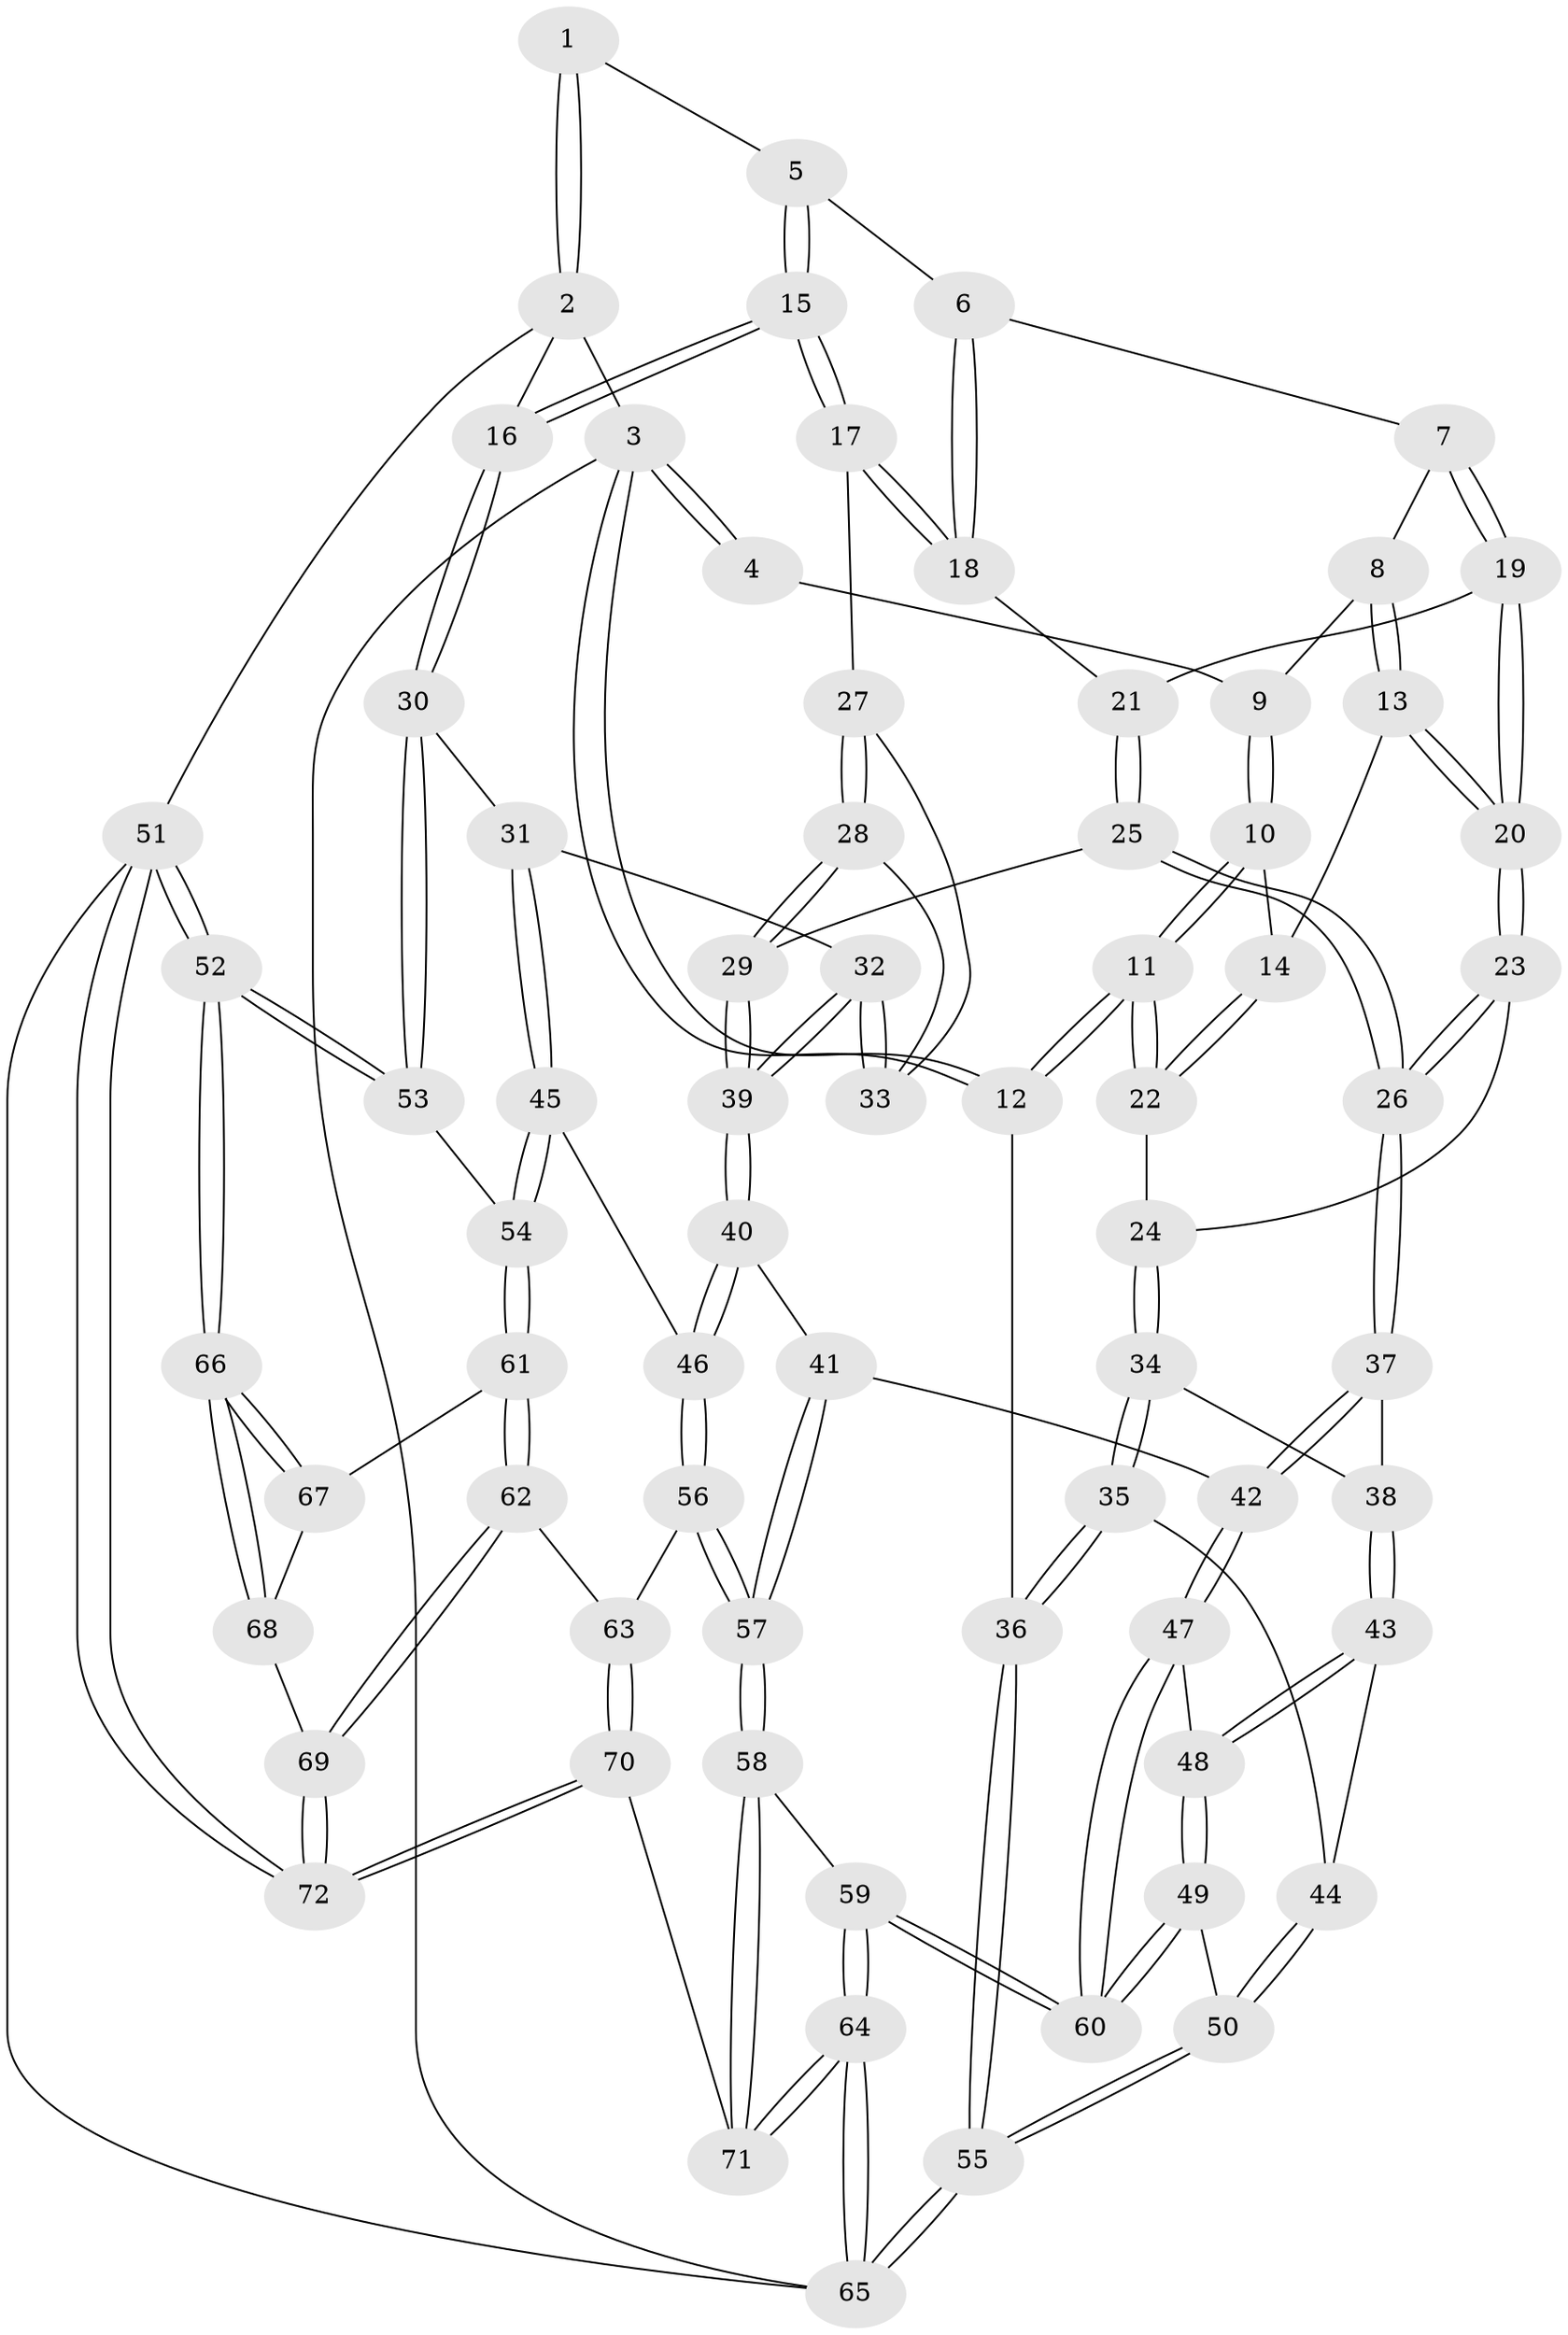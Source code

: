 // coarse degree distribution, {2: 0.22727272727272727, 4: 0.3181818181818182, 5: 0.045454545454545456, 3: 0.36363636363636365, 7: 0.045454545454545456}
// Generated by graph-tools (version 1.1) at 2025/54/03/04/25 22:54:15]
// undirected, 72 vertices, 177 edges
graph export_dot {
  node [color=gray90,style=filled];
  1 [pos="+0.5770121140348704+0"];
  2 [pos="+1+0"];
  3 [pos="+0+0"];
  4 [pos="+0.09303525967776759+0"];
  5 [pos="+0.5792314956248638+0"];
  6 [pos="+0.5714061645000116+0.04397187125527432"];
  7 [pos="+0.5671989225542078+0.05122728066406962"];
  8 [pos="+0.3546634223380783+0.07567594640215268"];
  9 [pos="+0.2056550840182867+0.019863885846562006"];
  10 [pos="+0.1990928798555848+0.08412736736690256"];
  11 [pos="+0+0.24129824680973205"];
  12 [pos="+0+0.2162596013564496"];
  13 [pos="+0.29070905300246885+0.24027413375084455"];
  14 [pos="+0.22336000701046746+0.1814084158482368"];
  15 [pos="+1+0.16796912328576383"];
  16 [pos="+1+0.1656203085481326"];
  17 [pos="+0.954083028904982+0.22705670456456678"];
  18 [pos="+0.8859582660647638+0.2071777545222563"];
  19 [pos="+0.5231639556505508+0.22896858255265382"];
  20 [pos="+0.3377865340477385+0.30592545071065486"];
  21 [pos="+0.577804249174595+0.29889107587087993"];
  22 [pos="+0+0.2888605770186728"];
  23 [pos="+0.32957212428257743+0.3244243172176617"];
  24 [pos="+0.10259363416160475+0.37453135738876964"];
  25 [pos="+0.6346106357977902+0.421426500220464"];
  26 [pos="+0.3522002842604003+0.5342874670636771"];
  27 [pos="+0.9525091483025306+0.22858537371097265"];
  28 [pos="+0.7307168929036506+0.4040572250495031"];
  29 [pos="+0.6536282051186209+0.4366433731456397"];
  30 [pos="+1+0.4817617181077785"];
  31 [pos="+0.9468142538411857+0.5652620652628989"];
  32 [pos="+0.8837143346090098+0.5435344928348561"];
  33 [pos="+0.8501406502924296+0.47223451950601203"];
  34 [pos="+0.11188402026672663+0.4515536254524063"];
  35 [pos="+0+0.6185959382070785"];
  36 [pos="+0+0.640970831838422"];
  37 [pos="+0.34824672095751275+0.5463090385525382"];
  38 [pos="+0.21258643775376518+0.547214506979827"];
  39 [pos="+0.6800031714256756+0.5680904155610695"];
  40 [pos="+0.6785735023557478+0.5737870533939863"];
  41 [pos="+0.4132842035092858+0.6486004032199223"];
  42 [pos="+0.38031872496823155+0.6347948399217996"];
  43 [pos="+0.11307482627300948+0.6431144356819478"];
  44 [pos="+0.07888740615850542+0.64560430819853"];
  45 [pos="+0.8606672573518069+0.7239981075686182"];
  46 [pos="+0.7035202349457619+0.6781660159285428"];
  47 [pos="+0.3655739649964405+0.6557707886095244"];
  48 [pos="+0.15881004389143552+0.6945948120565354"];
  49 [pos="+0.18343598082787083+0.7832783354837055"];
  50 [pos="+0.09819519259377436+0.8210260156306936"];
  51 [pos="+1+1"];
  52 [pos="+1+0.9330305846508267"];
  53 [pos="+1+0.6440463671972076"];
  54 [pos="+0.8785162268447921+0.757810854136743"];
  55 [pos="+0+1"];
  56 [pos="+0.6192434741405958+0.8306883321165804"];
  57 [pos="+0.5778053434002747+0.8455283905109794"];
  58 [pos="+0.5223464768358546+0.9259526233405434"];
  59 [pos="+0.2970213587243675+0.8467082382664216"];
  60 [pos="+0.28999320988616084+0.8169809216226109"];
  61 [pos="+0.8893126556088689+0.8192867945686245"];
  62 [pos="+0.7984881032674159+0.9032121881440607"];
  63 [pos="+0.7059470212347536+0.8782979552981955"];
  64 [pos="+0.05684515331454896+1"];
  65 [pos="+0+1"];
  66 [pos="+1+0.9138998453767953"];
  67 [pos="+0.9699072613037523+0.8580191206786049"];
  68 [pos="+0.9020338006264632+0.9885964103386994"];
  69 [pos="+0.8366240473574222+1"];
  70 [pos="+0.6791524964312303+1"];
  71 [pos="+0.4966532521838135+1"];
  72 [pos="+0.8185760487605273+1"];
  1 -- 2;
  1 -- 2;
  1 -- 5;
  2 -- 3;
  2 -- 16;
  2 -- 51;
  3 -- 4;
  3 -- 4;
  3 -- 12;
  3 -- 12;
  3 -- 65;
  4 -- 9;
  5 -- 6;
  5 -- 15;
  5 -- 15;
  6 -- 7;
  6 -- 18;
  6 -- 18;
  7 -- 8;
  7 -- 19;
  7 -- 19;
  8 -- 9;
  8 -- 13;
  8 -- 13;
  9 -- 10;
  9 -- 10;
  10 -- 11;
  10 -- 11;
  10 -- 14;
  11 -- 12;
  11 -- 12;
  11 -- 22;
  11 -- 22;
  12 -- 36;
  13 -- 14;
  13 -- 20;
  13 -- 20;
  14 -- 22;
  14 -- 22;
  15 -- 16;
  15 -- 16;
  15 -- 17;
  15 -- 17;
  16 -- 30;
  16 -- 30;
  17 -- 18;
  17 -- 18;
  17 -- 27;
  18 -- 21;
  19 -- 20;
  19 -- 20;
  19 -- 21;
  20 -- 23;
  20 -- 23;
  21 -- 25;
  21 -- 25;
  22 -- 24;
  23 -- 24;
  23 -- 26;
  23 -- 26;
  24 -- 34;
  24 -- 34;
  25 -- 26;
  25 -- 26;
  25 -- 29;
  26 -- 37;
  26 -- 37;
  27 -- 28;
  27 -- 28;
  27 -- 33;
  28 -- 29;
  28 -- 29;
  28 -- 33;
  29 -- 39;
  29 -- 39;
  30 -- 31;
  30 -- 53;
  30 -- 53;
  31 -- 32;
  31 -- 45;
  31 -- 45;
  32 -- 33;
  32 -- 33;
  32 -- 39;
  32 -- 39;
  34 -- 35;
  34 -- 35;
  34 -- 38;
  35 -- 36;
  35 -- 36;
  35 -- 44;
  36 -- 55;
  36 -- 55;
  37 -- 38;
  37 -- 42;
  37 -- 42;
  38 -- 43;
  38 -- 43;
  39 -- 40;
  39 -- 40;
  40 -- 41;
  40 -- 46;
  40 -- 46;
  41 -- 42;
  41 -- 57;
  41 -- 57;
  42 -- 47;
  42 -- 47;
  43 -- 44;
  43 -- 48;
  43 -- 48;
  44 -- 50;
  44 -- 50;
  45 -- 46;
  45 -- 54;
  45 -- 54;
  46 -- 56;
  46 -- 56;
  47 -- 48;
  47 -- 60;
  47 -- 60;
  48 -- 49;
  48 -- 49;
  49 -- 50;
  49 -- 60;
  49 -- 60;
  50 -- 55;
  50 -- 55;
  51 -- 52;
  51 -- 52;
  51 -- 72;
  51 -- 72;
  51 -- 65;
  52 -- 53;
  52 -- 53;
  52 -- 66;
  52 -- 66;
  53 -- 54;
  54 -- 61;
  54 -- 61;
  55 -- 65;
  55 -- 65;
  56 -- 57;
  56 -- 57;
  56 -- 63;
  57 -- 58;
  57 -- 58;
  58 -- 59;
  58 -- 71;
  58 -- 71;
  59 -- 60;
  59 -- 60;
  59 -- 64;
  59 -- 64;
  61 -- 62;
  61 -- 62;
  61 -- 67;
  62 -- 63;
  62 -- 69;
  62 -- 69;
  63 -- 70;
  63 -- 70;
  64 -- 65;
  64 -- 65;
  64 -- 71;
  64 -- 71;
  66 -- 67;
  66 -- 67;
  66 -- 68;
  66 -- 68;
  67 -- 68;
  68 -- 69;
  69 -- 72;
  69 -- 72;
  70 -- 71;
  70 -- 72;
  70 -- 72;
}
